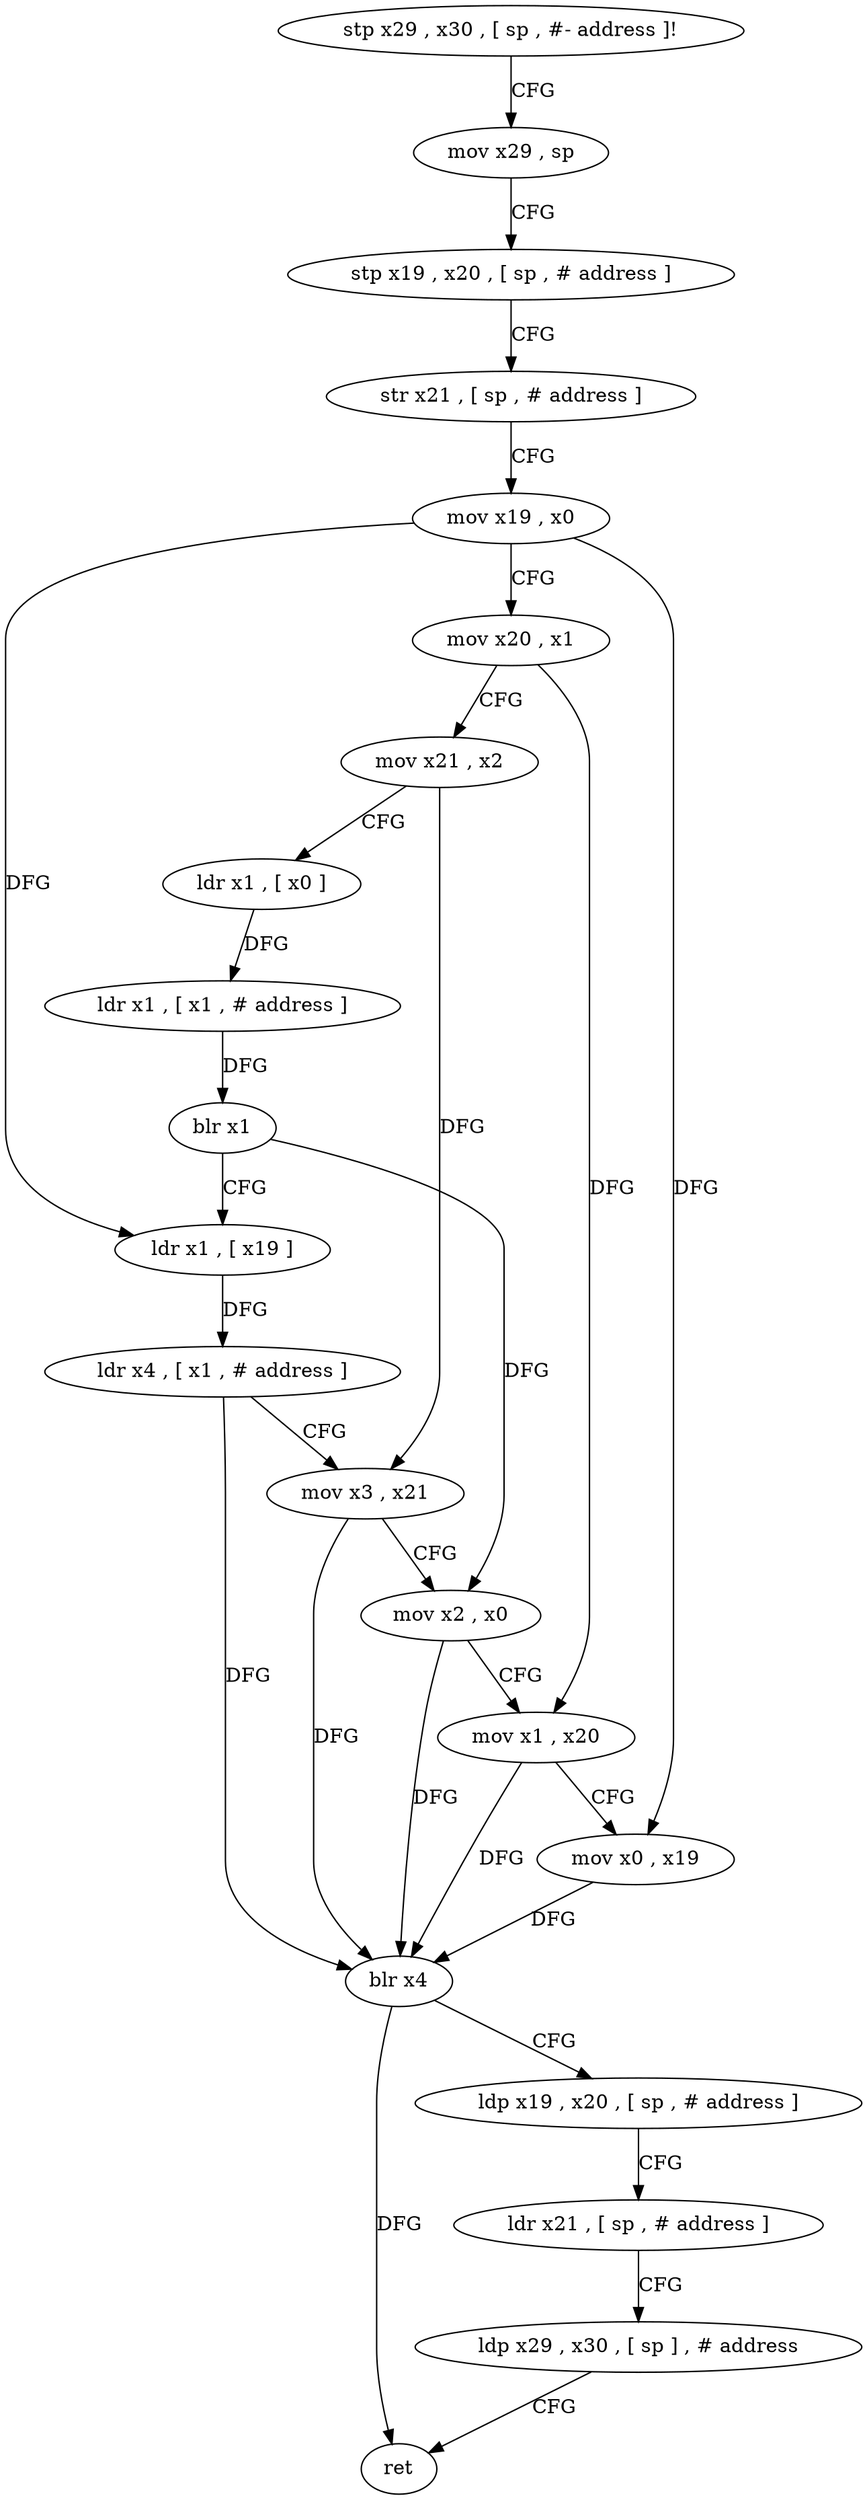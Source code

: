 digraph "func" {
"178852" [label = "stp x29 , x30 , [ sp , #- address ]!" ]
"178856" [label = "mov x29 , sp" ]
"178860" [label = "stp x19 , x20 , [ sp , # address ]" ]
"178864" [label = "str x21 , [ sp , # address ]" ]
"178868" [label = "mov x19 , x0" ]
"178872" [label = "mov x20 , x1" ]
"178876" [label = "mov x21 , x2" ]
"178880" [label = "ldr x1 , [ x0 ]" ]
"178884" [label = "ldr x1 , [ x1 , # address ]" ]
"178888" [label = "blr x1" ]
"178892" [label = "ldr x1 , [ x19 ]" ]
"178896" [label = "ldr x4 , [ x1 , # address ]" ]
"178900" [label = "mov x3 , x21" ]
"178904" [label = "mov x2 , x0" ]
"178908" [label = "mov x1 , x20" ]
"178912" [label = "mov x0 , x19" ]
"178916" [label = "blr x4" ]
"178920" [label = "ldp x19 , x20 , [ sp , # address ]" ]
"178924" [label = "ldr x21 , [ sp , # address ]" ]
"178928" [label = "ldp x29 , x30 , [ sp ] , # address" ]
"178932" [label = "ret" ]
"178852" -> "178856" [ label = "CFG" ]
"178856" -> "178860" [ label = "CFG" ]
"178860" -> "178864" [ label = "CFG" ]
"178864" -> "178868" [ label = "CFG" ]
"178868" -> "178872" [ label = "CFG" ]
"178868" -> "178892" [ label = "DFG" ]
"178868" -> "178912" [ label = "DFG" ]
"178872" -> "178876" [ label = "CFG" ]
"178872" -> "178908" [ label = "DFG" ]
"178876" -> "178880" [ label = "CFG" ]
"178876" -> "178900" [ label = "DFG" ]
"178880" -> "178884" [ label = "DFG" ]
"178884" -> "178888" [ label = "DFG" ]
"178888" -> "178892" [ label = "CFG" ]
"178888" -> "178904" [ label = "DFG" ]
"178892" -> "178896" [ label = "DFG" ]
"178896" -> "178900" [ label = "CFG" ]
"178896" -> "178916" [ label = "DFG" ]
"178900" -> "178904" [ label = "CFG" ]
"178900" -> "178916" [ label = "DFG" ]
"178904" -> "178908" [ label = "CFG" ]
"178904" -> "178916" [ label = "DFG" ]
"178908" -> "178912" [ label = "CFG" ]
"178908" -> "178916" [ label = "DFG" ]
"178912" -> "178916" [ label = "DFG" ]
"178916" -> "178920" [ label = "CFG" ]
"178916" -> "178932" [ label = "DFG" ]
"178920" -> "178924" [ label = "CFG" ]
"178924" -> "178928" [ label = "CFG" ]
"178928" -> "178932" [ label = "CFG" ]
}
